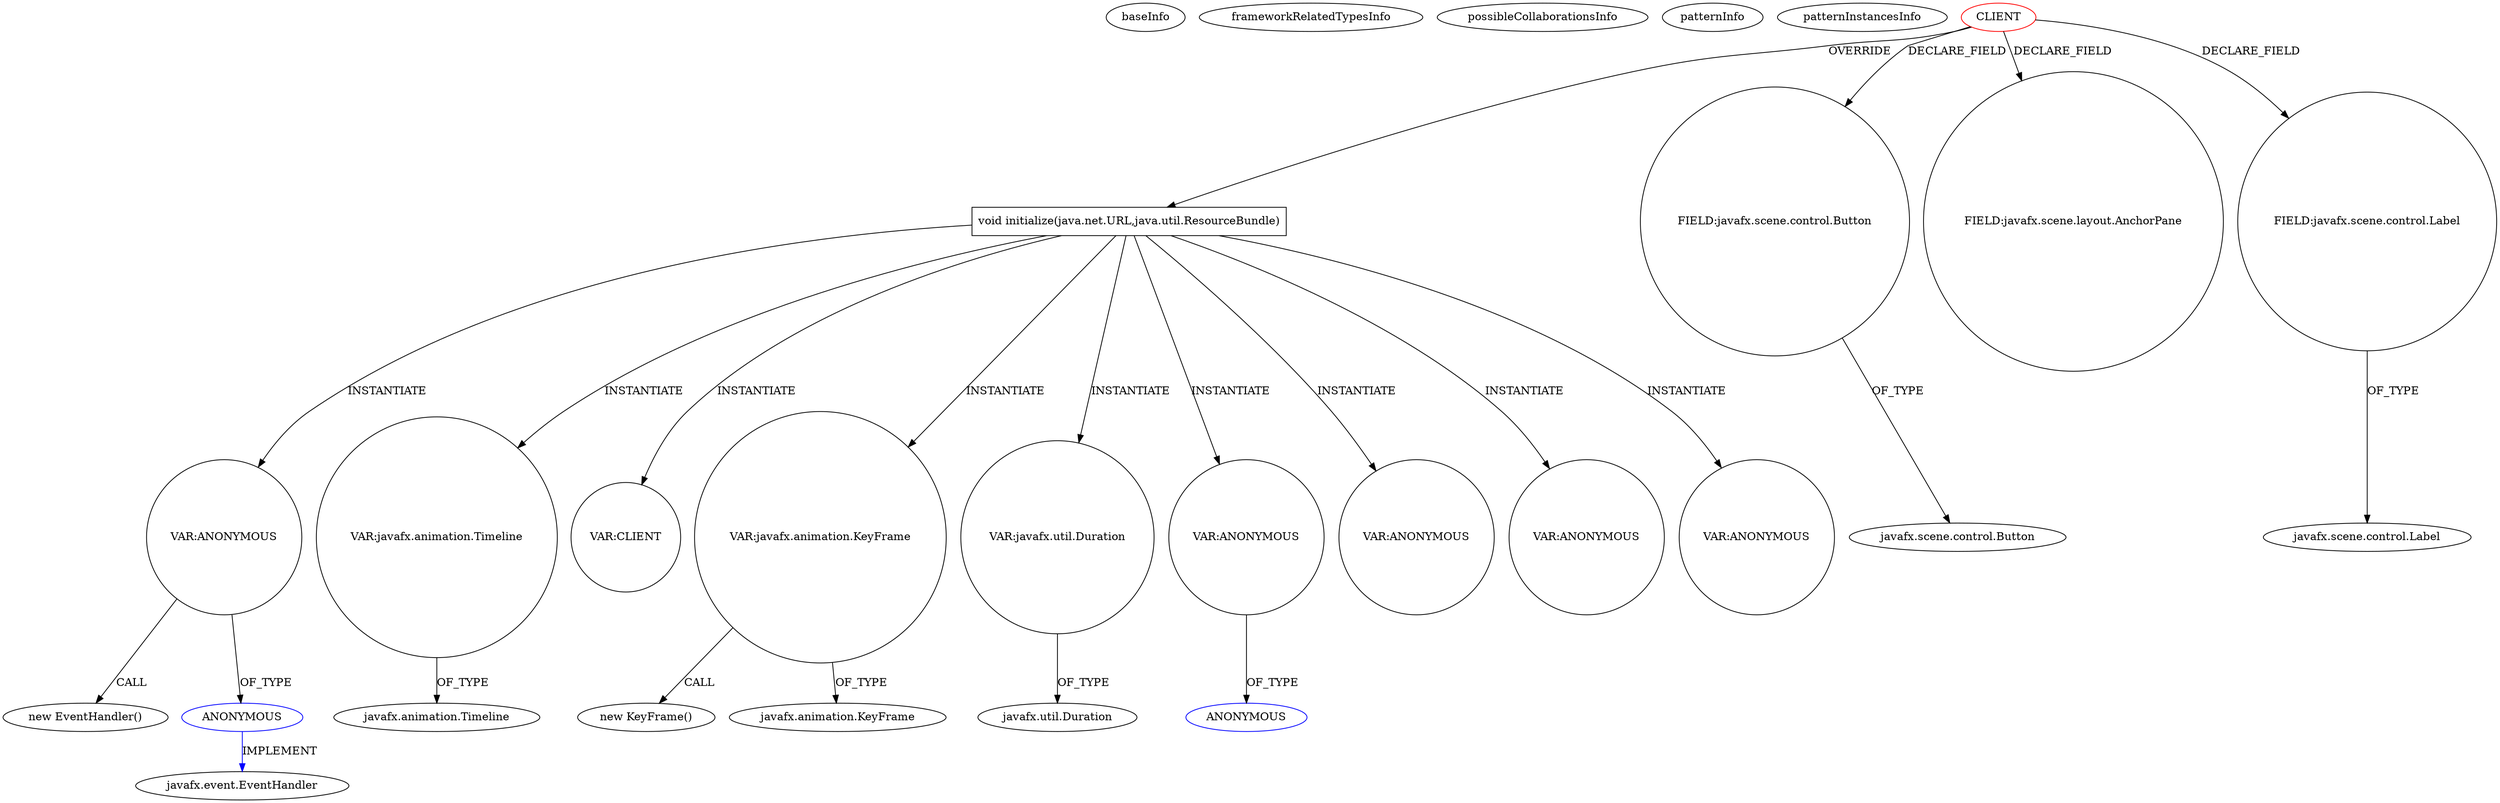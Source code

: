 digraph {
baseInfo[graphId=23,category="pattern",isAnonymous=false,possibleRelation=false]
frameworkRelatedTypesInfo[]
possibleCollaborationsInfo[]
patternInfo[frequency=2.0,patternRootClient=0]
patternInstancesInfo[0="geyrix57-Proyecto_1_Bases~/geyrix57-Proyecto_1_Bases/Proyecto_1_Bases-master/src/Control/ControlLog.java~ControlLog~2710",1="tarunbod-SummonCommandCreator~/tarunbod-SummonCommandCreator/SummonCommandCreator-master/src/me/FirstWorldAnarchy/scc/application/FXMLDocumentController.java~FXMLDocumentController~4474"]
53[label="new EventHandler()",vertexType="CONSTRUCTOR_CALL",isFrameworkType=false]
54[label="VAR:ANONYMOUS",vertexType="VARIABLE_EXPRESION",isFrameworkType=false,shape=circle]
40[label="void initialize(java.net.URL,java.util.ResourceBundle)",vertexType="OVERRIDING_METHOD_DECLARATION",isFrameworkType=false,shape=box]
42[label="VAR:javafx.animation.Timeline",vertexType="VARIABLE_EXPRESION",isFrameworkType=false,shape=circle]
55[label="ANONYMOUS",vertexType="REFERENCE_ANONYMOUS_DECLARATION",isFrameworkType=false,color=blue]
0[label="CLIENT",vertexType="ROOT_CLIENT_CLASS_DECLARATION",isFrameworkType=false,color=red]
30[label="FIELD:javafx.scene.control.Button",vertexType="FIELD_DECLARATION",isFrameworkType=false,shape=circle]
309[label="VAR:CLIENT",vertexType="VARIABLE_EXPRESION",isFrameworkType=false,shape=circle]
48[label="VAR:javafx.animation.KeyFrame",vertexType="VARIABLE_EXPRESION",isFrameworkType=false,shape=circle]
47[label="new KeyFrame()",vertexType="CONSTRUCTOR_CALL",isFrameworkType=false]
56[label="javafx.event.EventHandler",vertexType="FRAMEWORK_INTERFACE_TYPE",isFrameworkType=false]
32[label="FIELD:javafx.scene.layout.AnchorPane",vertexType="FIELD_DECLARATION",isFrameworkType=false,shape=circle]
50[label="VAR:javafx.util.Duration",vertexType="VARIABLE_EXPRESION",isFrameworkType=false,shape=circle]
49[label="javafx.animation.KeyFrame",vertexType="FRAMEWORK_CLASS_TYPE",isFrameworkType=false]
28[label="FIELD:javafx.scene.control.Label",vertexType="FIELD_DECLARATION",isFrameworkType=false,shape=circle]
29[label="javafx.scene.control.Label",vertexType="FRAMEWORK_CLASS_TYPE",isFrameworkType=false]
21[label="javafx.scene.control.Button",vertexType="FRAMEWORK_CLASS_TYPE",isFrameworkType=false]
52[label="javafx.util.Duration",vertexType="FRAMEWORK_CLASS_TYPE",isFrameworkType=false]
39[label="javafx.animation.Timeline",vertexType="FRAMEWORK_CLASS_TYPE",isFrameworkType=false]
172[label="VAR:ANONYMOUS",vertexType="VARIABLE_EXPRESION",isFrameworkType=false,shape=circle]
173[label="ANONYMOUS",vertexType="REFERENCE_ANONYMOUS_DECLARATION",isFrameworkType=false,color=blue]
176[label="VAR:ANONYMOUS",vertexType="VARIABLE_EXPRESION",isFrameworkType=false,shape=circle]
96[label="VAR:ANONYMOUS",vertexType="VARIABLE_EXPRESION",isFrameworkType=false,shape=circle]
100[label="VAR:ANONYMOUS",vertexType="VARIABLE_EXPRESION",isFrameworkType=false,shape=circle]
54->53[label="CALL"]
40->48[label="INSTANTIATE"]
40->172[label="INSTANTIATE"]
40->50[label="INSTANTIATE"]
54->55[label="OF_TYPE"]
40->42[label="INSTANTIATE"]
55->56[label="IMPLEMENT",color=blue]
28->29[label="OF_TYPE"]
48->49[label="OF_TYPE"]
50->52[label="OF_TYPE"]
0->40[label="OVERRIDE"]
0->32[label="DECLARE_FIELD"]
40->54[label="INSTANTIATE"]
0->28[label="DECLARE_FIELD"]
40->96[label="INSTANTIATE"]
40->176[label="INSTANTIATE"]
48->47[label="CALL"]
172->173[label="OF_TYPE"]
30->21[label="OF_TYPE"]
40->100[label="INSTANTIATE"]
0->30[label="DECLARE_FIELD"]
42->39[label="OF_TYPE"]
40->309[label="INSTANTIATE"]
}

